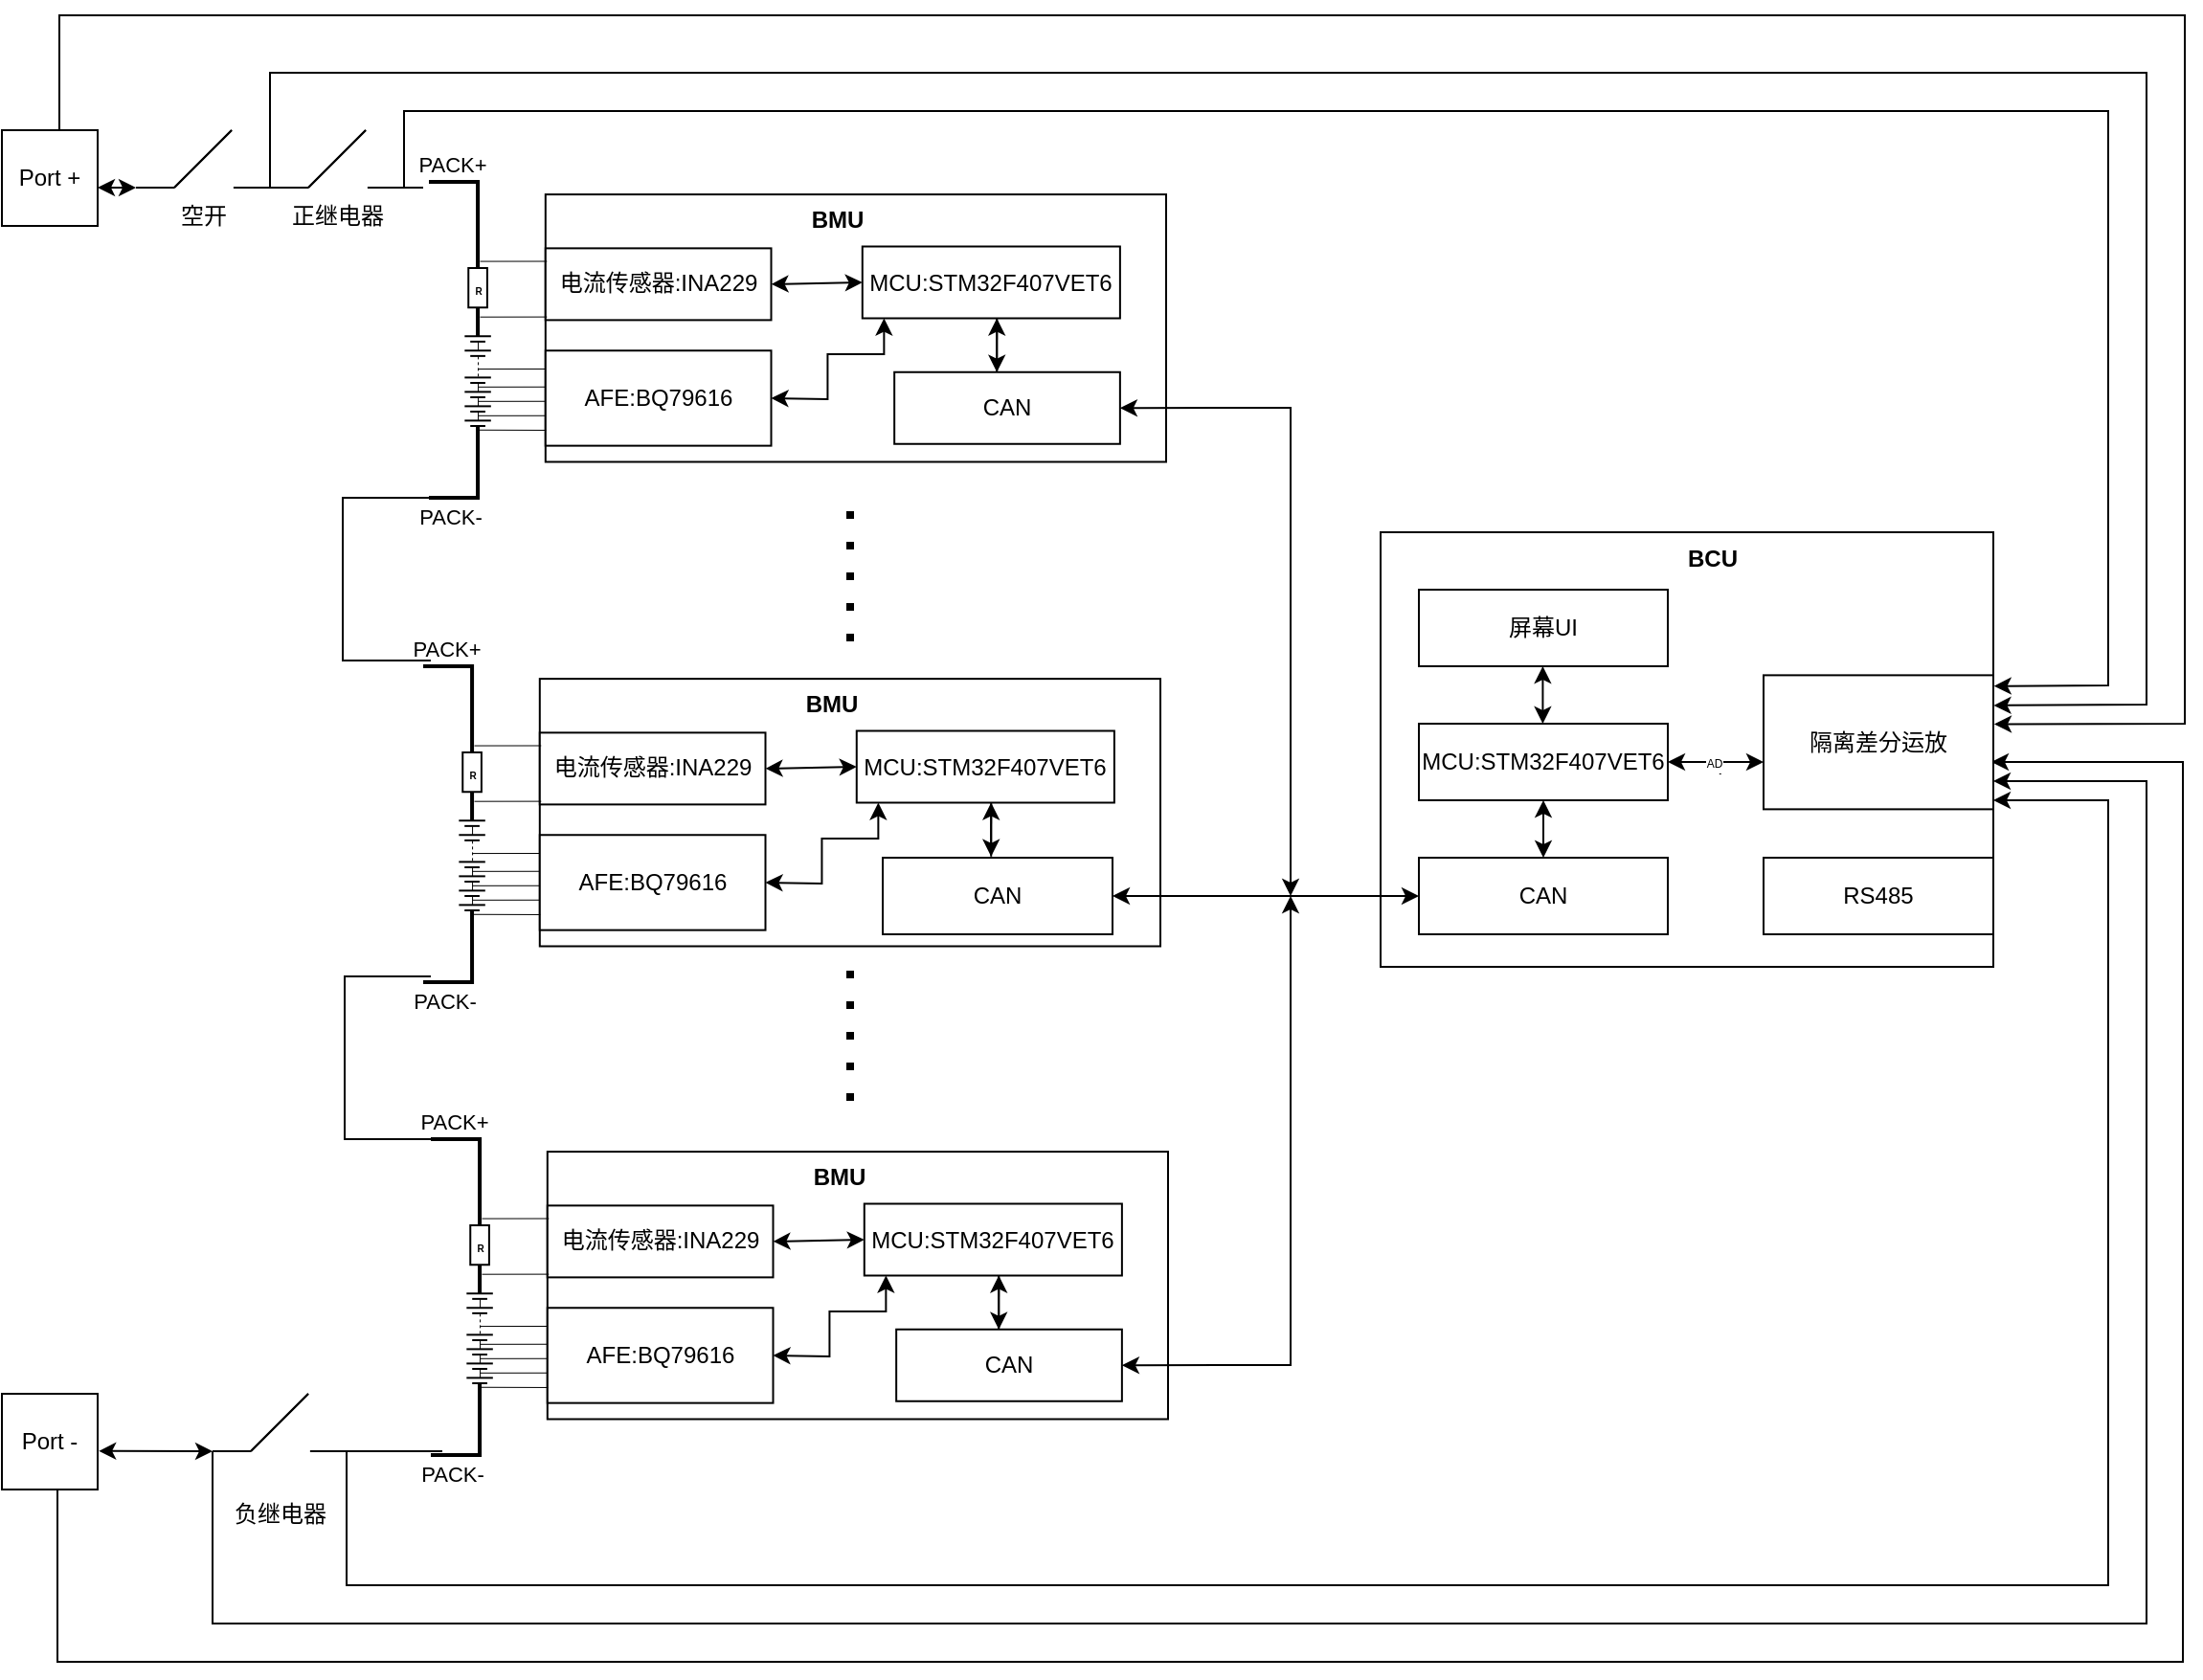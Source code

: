 <mxfile version="24.2.3" type="github">
  <diagram name="第 1 页" id="3flDMspyzysU2a9ugg71">
    <mxGraphModel dx="1622" dy="889" grid="1" gridSize="10" guides="1" tooltips="1" connect="1" arrows="1" fold="1" page="1" pageScale="1" pageWidth="1169" pageHeight="827" math="0" shadow="0">
      <root>
        <mxCell id="0" />
        <mxCell id="1" parent="0" />
        <mxCell id="YwXC6KfsLL3C1h-GfCdH-2" value="&lt;div&gt;&lt;br&gt;&lt;/div&gt;&lt;div&gt;&lt;br&gt;&lt;/div&gt;" style="rounded=0;whiteSpace=wrap;html=1;container=0;" vertex="1" parent="1">
          <mxGeometry x="720" y="440" width="320" height="227" as="geometry" />
        </mxCell>
        <mxCell id="YwXC6KfsLL3C1h-GfCdH-6" value="MCU:STM32F407VET6" style="rounded=0;whiteSpace=wrap;html=1;container=0;" vertex="1" parent="1">
          <mxGeometry x="740" y="540" width="130" height="40" as="geometry" />
        </mxCell>
        <mxCell id="YwXC6KfsLL3C1h-GfCdH-11" value="&lt;b&gt;BCU&lt;/b&gt;" style="text;html=1;align=center;verticalAlign=middle;resizable=0;points=[];autosize=1;strokeColor=none;fillColor=none;container=0;" vertex="1" parent="1">
          <mxGeometry x="870.004" y="440.002" width="45" height="27" as="geometry" />
        </mxCell>
        <mxCell id="YwXC6KfsLL3C1h-GfCdH-14" value="" style="endArrow=classic;startArrow=classic;html=1;rounded=0;entryX=0.5;entryY=1;entryDx=0;entryDy=0;exitX=0.5;exitY=0;exitDx=0;exitDy=0;" edge="1" parent="1" source="YwXC6KfsLL3C1h-GfCdH-17" target="YwXC6KfsLL3C1h-GfCdH-6">
          <mxGeometry width="50" height="50" relative="1" as="geometry">
            <mxPoint x="706.858" y="559.495" as="sourcePoint" />
            <mxPoint x="764" y="583" as="targetPoint" />
          </mxGeometry>
        </mxCell>
        <mxCell id="YwXC6KfsLL3C1h-GfCdH-17" value="CAN" style="rounded=0;whiteSpace=wrap;html=1;container=0;" vertex="1" parent="1">
          <mxGeometry x="740" y="610" width="130" height="40" as="geometry" />
        </mxCell>
        <mxCell id="YwXC6KfsLL3C1h-GfCdH-18" value="RS485" style="rounded=0;whiteSpace=wrap;html=1;container=0;" vertex="1" parent="1">
          <mxGeometry x="920" y="610" width="120" height="40" as="geometry" />
        </mxCell>
        <mxCell id="YwXC6KfsLL3C1h-GfCdH-22" value="q" style="endArrow=classic;startArrow=classic;html=1;rounded=0;entryX=1;entryY=0.5;entryDx=0;entryDy=0;exitX=0;exitY=0.5;exitDx=0;exitDy=0;" edge="1" parent="1" target="YwXC6KfsLL3C1h-GfCdH-6">
          <mxGeometry width="50" height="50" relative="1" as="geometry">
            <mxPoint x="920" y="560" as="sourcePoint" />
            <mxPoint x="583" y="553" as="targetPoint" />
          </mxGeometry>
        </mxCell>
        <mxCell id="YwXC6KfsLL3C1h-GfCdH-23" value="&lt;font style=&quot;font-size: 6px;&quot;&gt;AD&lt;/font&gt;" style="edgeLabel;html=1;align=center;verticalAlign=middle;resizable=0;points=[];" vertex="1" connectable="0" parent="YwXC6KfsLL3C1h-GfCdH-22">
          <mxGeometry x="0.049" y="-1" relative="1" as="geometry">
            <mxPoint as="offset" />
          </mxGeometry>
        </mxCell>
        <mxCell id="YwXC6KfsLL3C1h-GfCdH-84" value="" style="group" vertex="1" connectable="0" parent="1">
          <mxGeometry x="220" y="510" width="380" height="170" as="geometry" />
        </mxCell>
        <mxCell id="buOV21PmRh0r0QjAweMu-1" value="&lt;div&gt;&lt;br&gt;&lt;/div&gt;&lt;div&gt;&lt;br&gt;&lt;/div&gt;" style="rounded=0;whiteSpace=wrap;html=1;container=0;" parent="YwXC6KfsLL3C1h-GfCdH-84" vertex="1">
          <mxGeometry x="60.893" y="6.562" width="324.107" height="139.688" as="geometry" />
        </mxCell>
        <mxCell id="buOV21PmRh0r0QjAweMu-4" value="AFE:BQ79616" style="rounded=0;whiteSpace=wrap;html=1;container=0;" parent="YwXC6KfsLL3C1h-GfCdH-84" vertex="1">
          <mxGeometry x="60.893" y="88.125" width="117.857" height="49.688" as="geometry" />
        </mxCell>
        <mxCell id="buOV21PmRh0r0QjAweMu-5" value="电流传感器:INA229" style="rounded=0;whiteSpace=wrap;html=1;container=0;" parent="YwXC6KfsLL3C1h-GfCdH-84" vertex="1">
          <mxGeometry x="60.893" y="34.688" width="117.857" height="37.5" as="geometry" />
        </mxCell>
        <mxCell id="buOV21PmRh0r0QjAweMu-19" style="edgeStyle=orthogonalEdgeStyle;rounded=0;orthogonalLoop=1;jettySize=auto;html=1;entryX=0.5;entryY=0;entryDx=0;entryDy=0;" parent="YwXC6KfsLL3C1h-GfCdH-84" edge="1">
          <mxGeometry relative="1" as="geometry">
            <mxPoint x="296.613" y="71.25" as="sourcePoint" />
            <mxPoint x="296.607" y="99.375" as="targetPoint" />
          </mxGeometry>
        </mxCell>
        <mxCell id="buOV21PmRh0r0QjAweMu-7" value="MCU:STM32F407VET6" style="rounded=0;whiteSpace=wrap;html=1;container=0;" parent="YwXC6KfsLL3C1h-GfCdH-84" vertex="1">
          <mxGeometry x="226.384" y="33.75" width="134.554" height="37.5" as="geometry" />
        </mxCell>
        <mxCell id="buOV21PmRh0r0QjAweMu-18" style="edgeStyle=orthogonalEdgeStyle;rounded=0;orthogonalLoop=1;jettySize=auto;html=1;entryX=0.5;entryY=1;entryDx=0;entryDy=0;" parent="YwXC6KfsLL3C1h-GfCdH-84" edge="1">
          <mxGeometry relative="1" as="geometry">
            <mxPoint x="296.613" y="99.375" as="sourcePoint" />
            <mxPoint x="296.607" y="71.25" as="targetPoint" />
          </mxGeometry>
        </mxCell>
        <mxCell id="buOV21PmRh0r0QjAweMu-12" value="CAN" style="rounded=0;whiteSpace=wrap;html=1;container=0;" parent="YwXC6KfsLL3C1h-GfCdH-84" vertex="1">
          <mxGeometry x="240" y="100" width="120" height="40" as="geometry" />
        </mxCell>
        <mxCell id="buOV21PmRh0r0QjAweMu-26" value="" style="endArrow=classic;startArrow=classic;html=1;rounded=0;exitX=1;exitY=0.5;exitDx=0;exitDy=0;" parent="YwXC6KfsLL3C1h-GfCdH-84" source="buOV21PmRh0r0QjAweMu-4" edge="1">
          <mxGeometry width="50" height="50" relative="1" as="geometry">
            <mxPoint x="188.571" y="118.125" as="sourcePoint" />
            <mxPoint x="237.679" y="71.25" as="targetPoint" />
            <Array as="points">
              <mxPoint x="208.214" y="113.438" />
              <mxPoint x="208.214" y="90" />
              <mxPoint x="237.679" y="90" />
            </Array>
          </mxGeometry>
        </mxCell>
        <mxCell id="buOV21PmRh0r0QjAweMu-28" value="" style="endArrow=classic;startArrow=classic;html=1;rounded=0;entryX=0;entryY=0.5;entryDx=0;entryDy=0;exitX=1;exitY=0.5;exitDx=0;exitDy=0;" parent="YwXC6KfsLL3C1h-GfCdH-84" source="buOV21PmRh0r0QjAweMu-5" target="buOV21PmRh0r0QjAweMu-7" edge="1">
          <mxGeometry width="50" height="50" relative="1" as="geometry">
            <mxPoint x="208.214" y="127.5" as="sourcePoint" />
            <mxPoint x="257.321" y="80.625" as="targetPoint" />
          </mxGeometry>
        </mxCell>
        <mxCell id="buOV21PmRh0r0QjAweMu-29" value="" style="endArrow=none;html=1;rounded=0;" parent="YwXC6KfsLL3C1h-GfCdH-84" edge="1">
          <mxGeometry width="50" height="50" relative="1" as="geometry">
            <mxPoint x="18.661" y="102.188" as="sourcePoint" />
            <mxPoint x="32.411" y="102.188" as="targetPoint" />
          </mxGeometry>
        </mxCell>
        <mxCell id="buOV21PmRh0r0QjAweMu-30" value="" style="endArrow=none;html=1;rounded=0;" parent="YwXC6KfsLL3C1h-GfCdH-84" edge="1">
          <mxGeometry width="50" height="50" relative="1" as="geometry">
            <mxPoint x="21.607" y="105" as="sourcePoint" />
            <mxPoint x="29.464" y="105" as="targetPoint" />
          </mxGeometry>
        </mxCell>
        <mxCell id="buOV21PmRh0r0QjAweMu-31" value="" style="endArrow=none;html=1;rounded=0;" parent="YwXC6KfsLL3C1h-GfCdH-84" edge="1">
          <mxGeometry width="50" height="50" relative="1" as="geometry">
            <mxPoint x="18.661" y="109.688" as="sourcePoint" />
            <mxPoint x="32.411" y="109.688" as="targetPoint" />
          </mxGeometry>
        </mxCell>
        <mxCell id="buOV21PmRh0r0QjAweMu-32" value="" style="endArrow=none;html=1;rounded=0;" parent="YwXC6KfsLL3C1h-GfCdH-84" edge="1">
          <mxGeometry width="50" height="50" relative="1" as="geometry">
            <mxPoint x="21.607" y="112.5" as="sourcePoint" />
            <mxPoint x="29.464" y="112.5" as="targetPoint" />
          </mxGeometry>
        </mxCell>
        <mxCell id="buOV21PmRh0r0QjAweMu-33" value="" style="endArrow=none;html=1;rounded=0;strokeWidth=0.5;" parent="YwXC6KfsLL3C1h-GfCdH-84" edge="1">
          <mxGeometry width="50" height="50" relative="1" as="geometry">
            <mxPoint x="25.536" y="109.688" as="sourcePoint" />
            <mxPoint x="25.536" y="105" as="targetPoint" />
          </mxGeometry>
        </mxCell>
        <mxCell id="buOV21PmRh0r0QjAweMu-35" value="" style="endArrow=none;html=1;rounded=0;" parent="YwXC6KfsLL3C1h-GfCdH-84" edge="1">
          <mxGeometry width="50" height="50" relative="1" as="geometry">
            <mxPoint x="18.661" y="117.188" as="sourcePoint" />
            <mxPoint x="32.411" y="117.188" as="targetPoint" />
          </mxGeometry>
        </mxCell>
        <mxCell id="buOV21PmRh0r0QjAweMu-36" value="" style="endArrow=none;html=1;rounded=0;" parent="YwXC6KfsLL3C1h-GfCdH-84" edge="1">
          <mxGeometry width="50" height="50" relative="1" as="geometry">
            <mxPoint x="21.607" y="120" as="sourcePoint" />
            <mxPoint x="29.464" y="120" as="targetPoint" />
          </mxGeometry>
        </mxCell>
        <mxCell id="buOV21PmRh0r0QjAweMu-37" value="" style="endArrow=none;html=1;rounded=0;strokeWidth=0.5;" parent="YwXC6KfsLL3C1h-GfCdH-84" edge="1">
          <mxGeometry width="50" height="50" relative="1" as="geometry">
            <mxPoint x="25.536" y="117.188" as="sourcePoint" />
            <mxPoint x="25.536" y="112.5" as="targetPoint" />
          </mxGeometry>
        </mxCell>
        <mxCell id="buOV21PmRh0r0QjAweMu-38" value="" style="endArrow=none;html=1;rounded=0;" parent="YwXC6KfsLL3C1h-GfCdH-84" edge="1">
          <mxGeometry width="50" height="50" relative="1" as="geometry">
            <mxPoint x="18.661" y="124.688" as="sourcePoint" />
            <mxPoint x="32.411" y="124.688" as="targetPoint" />
          </mxGeometry>
        </mxCell>
        <mxCell id="buOV21PmRh0r0QjAweMu-39" value="" style="endArrow=none;html=1;rounded=0;" parent="YwXC6KfsLL3C1h-GfCdH-84" edge="1">
          <mxGeometry width="50" height="50" relative="1" as="geometry">
            <mxPoint x="21.607" y="127.5" as="sourcePoint" />
            <mxPoint x="29.464" y="127.5" as="targetPoint" />
          </mxGeometry>
        </mxCell>
        <mxCell id="buOV21PmRh0r0QjAweMu-40" value="" style="endArrow=none;html=1;rounded=0;strokeWidth=0.5;" parent="YwXC6KfsLL3C1h-GfCdH-84" edge="1">
          <mxGeometry width="50" height="50" relative="1" as="geometry">
            <mxPoint x="25.536" y="124.688" as="sourcePoint" />
            <mxPoint x="25.536" y="120" as="targetPoint" />
          </mxGeometry>
        </mxCell>
        <mxCell id="buOV21PmRh0r0QjAweMu-48" value="" style="endArrow=none;html=1;rounded=0;" parent="YwXC6KfsLL3C1h-GfCdH-84" edge="1">
          <mxGeometry width="50" height="50" relative="1" as="geometry">
            <mxPoint x="18.661" y="80.625" as="sourcePoint" />
            <mxPoint x="32.411" y="80.625" as="targetPoint" />
          </mxGeometry>
        </mxCell>
        <mxCell id="buOV21PmRh0r0QjAweMu-49" value="" style="endArrow=none;html=1;rounded=0;" parent="YwXC6KfsLL3C1h-GfCdH-84" edge="1">
          <mxGeometry width="50" height="50" relative="1" as="geometry">
            <mxPoint x="21.607" y="83.438" as="sourcePoint" />
            <mxPoint x="29.464" y="83.438" as="targetPoint" />
          </mxGeometry>
        </mxCell>
        <mxCell id="buOV21PmRh0r0QjAweMu-50" value="" style="endArrow=none;html=1;rounded=0;" parent="YwXC6KfsLL3C1h-GfCdH-84" edge="1">
          <mxGeometry width="50" height="50" relative="1" as="geometry">
            <mxPoint x="18.661" y="88.125" as="sourcePoint" />
            <mxPoint x="32.411" y="88.125" as="targetPoint" />
          </mxGeometry>
        </mxCell>
        <mxCell id="buOV21PmRh0r0QjAweMu-51" value="" style="endArrow=none;html=1;rounded=0;" parent="YwXC6KfsLL3C1h-GfCdH-84" edge="1">
          <mxGeometry width="50" height="50" relative="1" as="geometry">
            <mxPoint x="21.607" y="90.938" as="sourcePoint" />
            <mxPoint x="29.464" y="90.938" as="targetPoint" />
          </mxGeometry>
        </mxCell>
        <mxCell id="buOV21PmRh0r0QjAweMu-52" value="" style="endArrow=none;html=1;rounded=0;strokeWidth=0.5;" parent="YwXC6KfsLL3C1h-GfCdH-84" edge="1">
          <mxGeometry width="50" height="50" relative="1" as="geometry">
            <mxPoint x="25.536" y="88.125" as="sourcePoint" />
            <mxPoint x="25.536" y="83.438" as="targetPoint" />
          </mxGeometry>
        </mxCell>
        <mxCell id="buOV21PmRh0r0QjAweMu-53" value="" style="endArrow=none;dashed=1;html=1;strokeWidth=0.5;rounded=0;" parent="YwXC6KfsLL3C1h-GfCdH-84" edge="1">
          <mxGeometry width="50" height="50" relative="1" as="geometry">
            <mxPoint x="25.536" y="90.938" as="sourcePoint" />
            <mxPoint x="25.536" y="102.188" as="targetPoint" />
          </mxGeometry>
        </mxCell>
        <mxCell id="buOV21PmRh0r0QjAweMu-59" value="&lt;font style=&quot;font-size: 5px;&quot;&gt;&lt;b&gt;R&lt;/b&gt;&lt;/font&gt;" style="rounded=0;whiteSpace=wrap;html=1;container=0;" parent="YwXC6KfsLL3C1h-GfCdH-84" vertex="1">
          <mxGeometry x="20.625" y="45" width="9.821" height="20.625" as="geometry" />
        </mxCell>
        <mxCell id="buOV21PmRh0r0QjAweMu-60" value="" style="endArrow=none;html=1;rounded=0;strokeWidth=0.5;entryX=-0.002;entryY=0.928;entryDx=0;entryDy=0;entryPerimeter=0;" parent="YwXC6KfsLL3C1h-GfCdH-84" edge="1">
          <mxGeometry width="50" height="50" relative="1" as="geometry">
            <mxPoint x="25.732" y="127.5" as="sourcePoint" />
            <mxPoint x="60.893" y="129.487" as="targetPoint" />
            <Array as="points">
              <mxPoint x="25.771" y="129.375" />
            </Array>
          </mxGeometry>
        </mxCell>
        <mxCell id="buOV21PmRh0r0QjAweMu-64" value="" style="endArrow=none;html=1;rounded=0;strokeWidth=0.5;entryX=-0.004;entryY=0.574;entryDx=0;entryDy=0;entryPerimeter=0;" parent="YwXC6KfsLL3C1h-GfCdH-84" edge="1">
          <mxGeometry width="50" height="50" relative="1" as="geometry">
            <mxPoint x="25.536" y="121.912" as="sourcePoint" />
            <mxPoint x="60.421" y="121.875" as="targetPoint" />
          </mxGeometry>
        </mxCell>
        <mxCell id="buOV21PmRh0r0QjAweMu-65" value="" style="endArrow=none;html=1;rounded=0;strokeWidth=0.5;entryX=-0.004;entryY=0.574;entryDx=0;entryDy=0;entryPerimeter=0;" parent="YwXC6KfsLL3C1h-GfCdH-84" edge="1">
          <mxGeometry width="50" height="50" relative="1" as="geometry">
            <mxPoint x="25.536" y="114.412" as="sourcePoint" />
            <mxPoint x="60.421" y="114.375" as="targetPoint" />
          </mxGeometry>
        </mxCell>
        <mxCell id="buOV21PmRh0r0QjAweMu-66" value="" style="endArrow=none;html=1;rounded=0;strokeWidth=0.5;entryX=-0.004;entryY=0.574;entryDx=0;entryDy=0;entryPerimeter=0;" parent="YwXC6KfsLL3C1h-GfCdH-84" edge="1">
          <mxGeometry width="50" height="50" relative="1" as="geometry">
            <mxPoint x="25.536" y="106.913" as="sourcePoint" />
            <mxPoint x="60.421" y="106.875" as="targetPoint" />
          </mxGeometry>
        </mxCell>
        <mxCell id="buOV21PmRh0r0QjAweMu-67" value="" style="endArrow=none;html=1;rounded=0;strokeWidth=0.5;entryX=-0.004;entryY=0.574;entryDx=0;entryDy=0;entryPerimeter=0;" parent="YwXC6KfsLL3C1h-GfCdH-84" edge="1">
          <mxGeometry width="50" height="50" relative="1" as="geometry">
            <mxPoint x="25.536" y="97.538" as="sourcePoint" />
            <mxPoint x="60.421" y="97.5" as="targetPoint" />
          </mxGeometry>
        </mxCell>
        <mxCell id="buOV21PmRh0r0QjAweMu-69" value="" style="endArrow=none;html=1;rounded=0;entryX=0.5;entryY=1;entryDx=0;entryDy=0;strokeWidth=2;" parent="YwXC6KfsLL3C1h-GfCdH-84" target="buOV21PmRh0r0QjAweMu-59" edge="1">
          <mxGeometry width="50" height="50" relative="1" as="geometry">
            <mxPoint x="25.536" y="80.625" as="sourcePoint" />
            <mxPoint x="96.25" y="49.688" as="targetPoint" />
          </mxGeometry>
        </mxCell>
        <mxCell id="buOV21PmRh0r0QjAweMu-70" value="" style="endArrow=none;html=1;rounded=0;entryX=0.5;entryY=1;entryDx=0;entryDy=0;strokeWidth=2;" parent="YwXC6KfsLL3C1h-GfCdH-84" edge="1">
          <mxGeometry width="50" height="50" relative="1" as="geometry">
            <mxPoint y="165" as="sourcePoint" />
            <mxPoint x="25.516" y="127.5" as="targetPoint" />
            <Array as="points">
              <mxPoint x="25.536" y="165" />
            </Array>
          </mxGeometry>
        </mxCell>
        <mxCell id="buOV21PmRh0r0QjAweMu-78" value="PACK-" style="edgeLabel;html=1;align=center;verticalAlign=middle;resizable=0;points=[];container=0;" parent="buOV21PmRh0r0QjAweMu-70" vertex="1" connectable="0">
          <mxGeometry x="-0.727" relative="1" as="geometry">
            <mxPoint x="2" y="10" as="offset" />
          </mxGeometry>
        </mxCell>
        <mxCell id="buOV21PmRh0r0QjAweMu-72" value="" style="endArrow=none;html=1;rounded=0;strokeWidth=2;exitX=0.5;exitY=0;exitDx=0;exitDy=0;" parent="YwXC6KfsLL3C1h-GfCdH-84" source="buOV21PmRh0r0QjAweMu-59" edge="1">
          <mxGeometry width="50" height="50" relative="1" as="geometry">
            <mxPoint x="25.536" y="23.438" as="sourcePoint" />
            <mxPoint as="targetPoint" />
            <Array as="points">
              <mxPoint x="25.536" />
            </Array>
          </mxGeometry>
        </mxCell>
        <mxCell id="buOV21PmRh0r0QjAweMu-77" value="PACK+" style="edgeLabel;html=1;align=center;verticalAlign=middle;resizable=0;points=[];container=0;" parent="buOV21PmRh0r0QjAweMu-72" vertex="1" connectable="0">
          <mxGeometry x="0.739" relative="1" as="geometry">
            <mxPoint x="3" y="-9" as="offset" />
          </mxGeometry>
        </mxCell>
        <mxCell id="buOV21PmRh0r0QjAweMu-74" value="" style="endArrow=none;html=1;rounded=0;strokeWidth=0.5;entryX=-0.004;entryY=0.574;entryDx=0;entryDy=0;entryPerimeter=0;" parent="YwXC6KfsLL3C1h-GfCdH-84" edge="1">
          <mxGeometry width="50" height="50" relative="1" as="geometry">
            <mxPoint x="26.518" y="41.287" as="sourcePoint" />
            <mxPoint x="61.404" y="41.25" as="targetPoint" />
          </mxGeometry>
        </mxCell>
        <mxCell id="buOV21PmRh0r0QjAweMu-75" value="" style="endArrow=none;html=1;rounded=0;strokeWidth=0.5;entryX=-0.004;entryY=0.574;entryDx=0;entryDy=0;entryPerimeter=0;" parent="YwXC6KfsLL3C1h-GfCdH-84" edge="1">
          <mxGeometry width="50" height="50" relative="1" as="geometry">
            <mxPoint x="26.518" y="70.35" as="sourcePoint" />
            <mxPoint x="61.404" y="70.312" as="targetPoint" />
          </mxGeometry>
        </mxCell>
        <mxCell id="buOV21PmRh0r0QjAweMu-76" value="&lt;b&gt;BMU&lt;/b&gt;" style="text;html=1;align=center;verticalAlign=middle;resizable=0;points=[];autosize=1;strokeColor=none;fillColor=none;container=0;" parent="YwXC6KfsLL3C1h-GfCdH-84" vertex="1">
          <mxGeometry x="189.554" y="6.562" width="46" height="27" as="geometry" />
        </mxCell>
        <mxCell id="YwXC6KfsLL3C1h-GfCdH-85" value="" style="endArrow=classic;startArrow=classic;html=1;rounded=0;exitX=1;exitY=0.5;exitDx=0;exitDy=0;entryX=0;entryY=0.5;entryDx=0;entryDy=0;" edge="1" parent="1" source="buOV21PmRh0r0QjAweMu-12" target="YwXC6KfsLL3C1h-GfCdH-17">
          <mxGeometry width="50" height="50" relative="1" as="geometry">
            <mxPoint x="403" y="647" as="sourcePoint" />
            <mxPoint x="453" y="597" as="targetPoint" />
          </mxGeometry>
        </mxCell>
        <mxCell id="YwXC6KfsLL3C1h-GfCdH-87" value="" style="group" vertex="1" connectable="0" parent="1">
          <mxGeometry x="224" y="757" width="385.0" height="165" as="geometry" />
        </mxCell>
        <mxCell id="YwXC6KfsLL3C1h-GfCdH-88" value="&lt;div&gt;&lt;br&gt;&lt;/div&gt;&lt;div&gt;&lt;br&gt;&lt;/div&gt;" style="rounded=0;whiteSpace=wrap;html=1;container=0;" vertex="1" parent="YwXC6KfsLL3C1h-GfCdH-87">
          <mxGeometry x="60.893" y="6.562" width="324.107" height="139.688" as="geometry" />
        </mxCell>
        <mxCell id="YwXC6KfsLL3C1h-GfCdH-89" value="AFE:BQ79616" style="rounded=0;whiteSpace=wrap;html=1;container=0;" vertex="1" parent="YwXC6KfsLL3C1h-GfCdH-87">
          <mxGeometry x="60.893" y="88.125" width="117.857" height="49.688" as="geometry" />
        </mxCell>
        <mxCell id="YwXC6KfsLL3C1h-GfCdH-90" value="电流传感器:INA229" style="rounded=0;whiteSpace=wrap;html=1;container=0;" vertex="1" parent="YwXC6KfsLL3C1h-GfCdH-87">
          <mxGeometry x="60.893" y="34.688" width="117.857" height="37.5" as="geometry" />
        </mxCell>
        <mxCell id="YwXC6KfsLL3C1h-GfCdH-91" style="edgeStyle=orthogonalEdgeStyle;rounded=0;orthogonalLoop=1;jettySize=auto;html=1;entryX=0.5;entryY=0;entryDx=0;entryDy=0;" edge="1" parent="YwXC6KfsLL3C1h-GfCdH-87">
          <mxGeometry relative="1" as="geometry">
            <mxPoint x="296.613" y="71.25" as="sourcePoint" />
            <mxPoint x="296.607" y="99.375" as="targetPoint" />
          </mxGeometry>
        </mxCell>
        <mxCell id="YwXC6KfsLL3C1h-GfCdH-92" value="MCU:STM32F407VET6" style="rounded=0;whiteSpace=wrap;html=1;container=0;" vertex="1" parent="YwXC6KfsLL3C1h-GfCdH-87">
          <mxGeometry x="226.384" y="33.75" width="134.554" height="37.5" as="geometry" />
        </mxCell>
        <mxCell id="YwXC6KfsLL3C1h-GfCdH-93" style="edgeStyle=orthogonalEdgeStyle;rounded=0;orthogonalLoop=1;jettySize=auto;html=1;entryX=0.5;entryY=1;entryDx=0;entryDy=0;" edge="1" parent="YwXC6KfsLL3C1h-GfCdH-87">
          <mxGeometry relative="1" as="geometry">
            <mxPoint x="296.613" y="99.375" as="sourcePoint" />
            <mxPoint x="296.607" y="71.25" as="targetPoint" />
          </mxGeometry>
        </mxCell>
        <mxCell id="YwXC6KfsLL3C1h-GfCdH-94" value="CAN" style="rounded=0;whiteSpace=wrap;html=1;container=0;" vertex="1" parent="YwXC6KfsLL3C1h-GfCdH-87">
          <mxGeometry x="243.08" y="99.375" width="117.857" height="37.5" as="geometry" />
        </mxCell>
        <mxCell id="YwXC6KfsLL3C1h-GfCdH-95" value="" style="endArrow=classic;startArrow=classic;html=1;rounded=0;exitX=1;exitY=0.5;exitDx=0;exitDy=0;" edge="1" parent="YwXC6KfsLL3C1h-GfCdH-87" source="YwXC6KfsLL3C1h-GfCdH-89">
          <mxGeometry width="50" height="50" relative="1" as="geometry">
            <mxPoint x="188.571" y="118.125" as="sourcePoint" />
            <mxPoint x="237.679" y="71.25" as="targetPoint" />
            <Array as="points">
              <mxPoint x="208.214" y="113.438" />
              <mxPoint x="208.214" y="90" />
              <mxPoint x="237.679" y="90" />
            </Array>
          </mxGeometry>
        </mxCell>
        <mxCell id="YwXC6KfsLL3C1h-GfCdH-96" value="" style="endArrow=classic;startArrow=classic;html=1;rounded=0;entryX=0;entryY=0.5;entryDx=0;entryDy=0;exitX=1;exitY=0.5;exitDx=0;exitDy=0;" edge="1" parent="YwXC6KfsLL3C1h-GfCdH-87" source="YwXC6KfsLL3C1h-GfCdH-90" target="YwXC6KfsLL3C1h-GfCdH-92">
          <mxGeometry width="50" height="50" relative="1" as="geometry">
            <mxPoint x="208.214" y="127.5" as="sourcePoint" />
            <mxPoint x="257.321" y="80.625" as="targetPoint" />
          </mxGeometry>
        </mxCell>
        <mxCell id="YwXC6KfsLL3C1h-GfCdH-97" value="" style="endArrow=none;html=1;rounded=0;" edge="1" parent="YwXC6KfsLL3C1h-GfCdH-87">
          <mxGeometry width="50" height="50" relative="1" as="geometry">
            <mxPoint x="18.661" y="102.188" as="sourcePoint" />
            <mxPoint x="32.411" y="102.188" as="targetPoint" />
          </mxGeometry>
        </mxCell>
        <mxCell id="YwXC6KfsLL3C1h-GfCdH-98" value="" style="endArrow=none;html=1;rounded=0;" edge="1" parent="YwXC6KfsLL3C1h-GfCdH-87">
          <mxGeometry width="50" height="50" relative="1" as="geometry">
            <mxPoint x="21.607" y="105" as="sourcePoint" />
            <mxPoint x="29.464" y="105" as="targetPoint" />
          </mxGeometry>
        </mxCell>
        <mxCell id="YwXC6KfsLL3C1h-GfCdH-99" value="" style="endArrow=none;html=1;rounded=0;" edge="1" parent="YwXC6KfsLL3C1h-GfCdH-87">
          <mxGeometry width="50" height="50" relative="1" as="geometry">
            <mxPoint x="18.661" y="109.688" as="sourcePoint" />
            <mxPoint x="32.411" y="109.688" as="targetPoint" />
          </mxGeometry>
        </mxCell>
        <mxCell id="YwXC6KfsLL3C1h-GfCdH-100" value="" style="endArrow=none;html=1;rounded=0;" edge="1" parent="YwXC6KfsLL3C1h-GfCdH-87">
          <mxGeometry width="50" height="50" relative="1" as="geometry">
            <mxPoint x="21.607" y="112.5" as="sourcePoint" />
            <mxPoint x="29.464" y="112.5" as="targetPoint" />
          </mxGeometry>
        </mxCell>
        <mxCell id="YwXC6KfsLL3C1h-GfCdH-101" value="" style="endArrow=none;html=1;rounded=0;strokeWidth=0.5;" edge="1" parent="YwXC6KfsLL3C1h-GfCdH-87">
          <mxGeometry width="50" height="50" relative="1" as="geometry">
            <mxPoint x="25.536" y="109.688" as="sourcePoint" />
            <mxPoint x="25.536" y="105" as="targetPoint" />
          </mxGeometry>
        </mxCell>
        <mxCell id="YwXC6KfsLL3C1h-GfCdH-102" value="" style="endArrow=none;html=1;rounded=0;" edge="1" parent="YwXC6KfsLL3C1h-GfCdH-87">
          <mxGeometry width="50" height="50" relative="1" as="geometry">
            <mxPoint x="18.661" y="117.188" as="sourcePoint" />
            <mxPoint x="32.411" y="117.188" as="targetPoint" />
          </mxGeometry>
        </mxCell>
        <mxCell id="YwXC6KfsLL3C1h-GfCdH-103" value="" style="endArrow=none;html=1;rounded=0;" edge="1" parent="YwXC6KfsLL3C1h-GfCdH-87">
          <mxGeometry width="50" height="50" relative="1" as="geometry">
            <mxPoint x="21.607" y="120" as="sourcePoint" />
            <mxPoint x="29.464" y="120" as="targetPoint" />
          </mxGeometry>
        </mxCell>
        <mxCell id="YwXC6KfsLL3C1h-GfCdH-104" value="" style="endArrow=none;html=1;rounded=0;strokeWidth=0.5;" edge="1" parent="YwXC6KfsLL3C1h-GfCdH-87">
          <mxGeometry width="50" height="50" relative="1" as="geometry">
            <mxPoint x="25.536" y="117.188" as="sourcePoint" />
            <mxPoint x="25.536" y="112.5" as="targetPoint" />
          </mxGeometry>
        </mxCell>
        <mxCell id="YwXC6KfsLL3C1h-GfCdH-105" value="" style="endArrow=none;html=1;rounded=0;" edge="1" parent="YwXC6KfsLL3C1h-GfCdH-87">
          <mxGeometry width="50" height="50" relative="1" as="geometry">
            <mxPoint x="18.661" y="124.688" as="sourcePoint" />
            <mxPoint x="32.411" y="124.688" as="targetPoint" />
          </mxGeometry>
        </mxCell>
        <mxCell id="YwXC6KfsLL3C1h-GfCdH-106" value="" style="endArrow=none;html=1;rounded=0;" edge="1" parent="YwXC6KfsLL3C1h-GfCdH-87">
          <mxGeometry width="50" height="50" relative="1" as="geometry">
            <mxPoint x="21.607" y="127.5" as="sourcePoint" />
            <mxPoint x="29.464" y="127.5" as="targetPoint" />
          </mxGeometry>
        </mxCell>
        <mxCell id="YwXC6KfsLL3C1h-GfCdH-107" value="" style="endArrow=none;html=1;rounded=0;strokeWidth=0.5;" edge="1" parent="YwXC6KfsLL3C1h-GfCdH-87">
          <mxGeometry width="50" height="50" relative="1" as="geometry">
            <mxPoint x="25.536" y="124.688" as="sourcePoint" />
            <mxPoint x="25.536" y="120" as="targetPoint" />
          </mxGeometry>
        </mxCell>
        <mxCell id="YwXC6KfsLL3C1h-GfCdH-108" value="" style="endArrow=none;html=1;rounded=0;" edge="1" parent="YwXC6KfsLL3C1h-GfCdH-87">
          <mxGeometry width="50" height="50" relative="1" as="geometry">
            <mxPoint x="18.661" y="80.625" as="sourcePoint" />
            <mxPoint x="32.411" y="80.625" as="targetPoint" />
          </mxGeometry>
        </mxCell>
        <mxCell id="YwXC6KfsLL3C1h-GfCdH-109" value="" style="endArrow=none;html=1;rounded=0;" edge="1" parent="YwXC6KfsLL3C1h-GfCdH-87">
          <mxGeometry width="50" height="50" relative="1" as="geometry">
            <mxPoint x="21.607" y="83.438" as="sourcePoint" />
            <mxPoint x="29.464" y="83.438" as="targetPoint" />
          </mxGeometry>
        </mxCell>
        <mxCell id="YwXC6KfsLL3C1h-GfCdH-110" value="" style="endArrow=none;html=1;rounded=0;" edge="1" parent="YwXC6KfsLL3C1h-GfCdH-87">
          <mxGeometry width="50" height="50" relative="1" as="geometry">
            <mxPoint x="18.661" y="88.125" as="sourcePoint" />
            <mxPoint x="32.411" y="88.125" as="targetPoint" />
          </mxGeometry>
        </mxCell>
        <mxCell id="YwXC6KfsLL3C1h-GfCdH-111" value="" style="endArrow=none;html=1;rounded=0;" edge="1" parent="YwXC6KfsLL3C1h-GfCdH-87">
          <mxGeometry width="50" height="50" relative="1" as="geometry">
            <mxPoint x="21.607" y="90.938" as="sourcePoint" />
            <mxPoint x="29.464" y="90.938" as="targetPoint" />
          </mxGeometry>
        </mxCell>
        <mxCell id="YwXC6KfsLL3C1h-GfCdH-112" value="" style="endArrow=none;html=1;rounded=0;strokeWidth=0.5;" edge="1" parent="YwXC6KfsLL3C1h-GfCdH-87">
          <mxGeometry width="50" height="50" relative="1" as="geometry">
            <mxPoint x="25.536" y="88.125" as="sourcePoint" />
            <mxPoint x="25.536" y="83.438" as="targetPoint" />
          </mxGeometry>
        </mxCell>
        <mxCell id="YwXC6KfsLL3C1h-GfCdH-113" value="" style="endArrow=none;dashed=1;html=1;strokeWidth=0.5;rounded=0;" edge="1" parent="YwXC6KfsLL3C1h-GfCdH-87">
          <mxGeometry width="50" height="50" relative="1" as="geometry">
            <mxPoint x="25.536" y="90.938" as="sourcePoint" />
            <mxPoint x="25.536" y="102.188" as="targetPoint" />
          </mxGeometry>
        </mxCell>
        <mxCell id="YwXC6KfsLL3C1h-GfCdH-114" value="&lt;font style=&quot;font-size: 5px;&quot;&gt;&lt;b&gt;R&lt;/b&gt;&lt;/font&gt;" style="rounded=0;whiteSpace=wrap;html=1;container=0;" vertex="1" parent="YwXC6KfsLL3C1h-GfCdH-87">
          <mxGeometry x="20.625" y="45" width="9.821" height="20.625" as="geometry" />
        </mxCell>
        <mxCell id="YwXC6KfsLL3C1h-GfCdH-115" value="" style="endArrow=none;html=1;rounded=0;strokeWidth=0.5;entryX=-0.002;entryY=0.928;entryDx=0;entryDy=0;entryPerimeter=0;" edge="1" parent="YwXC6KfsLL3C1h-GfCdH-87">
          <mxGeometry width="50" height="50" relative="1" as="geometry">
            <mxPoint x="25.732" y="127.5" as="sourcePoint" />
            <mxPoint x="60.893" y="129.487" as="targetPoint" />
            <Array as="points">
              <mxPoint x="25.771" y="129.375" />
            </Array>
          </mxGeometry>
        </mxCell>
        <mxCell id="YwXC6KfsLL3C1h-GfCdH-116" value="" style="endArrow=none;html=1;rounded=0;strokeWidth=0.5;entryX=-0.004;entryY=0.574;entryDx=0;entryDy=0;entryPerimeter=0;" edge="1" parent="YwXC6KfsLL3C1h-GfCdH-87">
          <mxGeometry width="50" height="50" relative="1" as="geometry">
            <mxPoint x="25.536" y="121.912" as="sourcePoint" />
            <mxPoint x="60.421" y="121.875" as="targetPoint" />
          </mxGeometry>
        </mxCell>
        <mxCell id="YwXC6KfsLL3C1h-GfCdH-117" value="" style="endArrow=none;html=1;rounded=0;strokeWidth=0.5;entryX=-0.004;entryY=0.574;entryDx=0;entryDy=0;entryPerimeter=0;" edge="1" parent="YwXC6KfsLL3C1h-GfCdH-87">
          <mxGeometry width="50" height="50" relative="1" as="geometry">
            <mxPoint x="25.536" y="114.412" as="sourcePoint" />
            <mxPoint x="60.421" y="114.375" as="targetPoint" />
          </mxGeometry>
        </mxCell>
        <mxCell id="YwXC6KfsLL3C1h-GfCdH-118" value="" style="endArrow=none;html=1;rounded=0;strokeWidth=0.5;entryX=-0.004;entryY=0.574;entryDx=0;entryDy=0;entryPerimeter=0;" edge="1" parent="YwXC6KfsLL3C1h-GfCdH-87">
          <mxGeometry width="50" height="50" relative="1" as="geometry">
            <mxPoint x="25.536" y="106.913" as="sourcePoint" />
            <mxPoint x="60.421" y="106.875" as="targetPoint" />
          </mxGeometry>
        </mxCell>
        <mxCell id="YwXC6KfsLL3C1h-GfCdH-119" value="" style="endArrow=none;html=1;rounded=0;strokeWidth=0.5;entryX=-0.004;entryY=0.574;entryDx=0;entryDy=0;entryPerimeter=0;" edge="1" parent="YwXC6KfsLL3C1h-GfCdH-87">
          <mxGeometry width="50" height="50" relative="1" as="geometry">
            <mxPoint x="25.536" y="97.538" as="sourcePoint" />
            <mxPoint x="60.421" y="97.5" as="targetPoint" />
          </mxGeometry>
        </mxCell>
        <mxCell id="YwXC6KfsLL3C1h-GfCdH-120" value="" style="endArrow=none;html=1;rounded=0;entryX=0.5;entryY=1;entryDx=0;entryDy=0;strokeWidth=2;" edge="1" parent="YwXC6KfsLL3C1h-GfCdH-87" target="YwXC6KfsLL3C1h-GfCdH-114">
          <mxGeometry width="50" height="50" relative="1" as="geometry">
            <mxPoint x="25.536" y="80.625" as="sourcePoint" />
            <mxPoint x="96.25" y="49.688" as="targetPoint" />
          </mxGeometry>
        </mxCell>
        <mxCell id="YwXC6KfsLL3C1h-GfCdH-121" value="" style="endArrow=none;html=1;rounded=0;entryX=0.5;entryY=1;entryDx=0;entryDy=0;strokeWidth=2;" edge="1" parent="YwXC6KfsLL3C1h-GfCdH-87">
          <mxGeometry width="50" height="50" relative="1" as="geometry">
            <mxPoint y="165" as="sourcePoint" />
            <mxPoint x="25.516" y="127.5" as="targetPoint" />
            <Array as="points">
              <mxPoint x="25.536" y="165" />
            </Array>
          </mxGeometry>
        </mxCell>
        <mxCell id="YwXC6KfsLL3C1h-GfCdH-122" value="PACK-" style="edgeLabel;html=1;align=center;verticalAlign=middle;resizable=0;points=[];container=0;" vertex="1" connectable="0" parent="YwXC6KfsLL3C1h-GfCdH-121">
          <mxGeometry x="-0.727" relative="1" as="geometry">
            <mxPoint x="2" y="10" as="offset" />
          </mxGeometry>
        </mxCell>
        <mxCell id="YwXC6KfsLL3C1h-GfCdH-123" value="" style="endArrow=none;html=1;rounded=0;strokeWidth=2;exitX=0.5;exitY=0;exitDx=0;exitDy=0;" edge="1" parent="YwXC6KfsLL3C1h-GfCdH-87" source="YwXC6KfsLL3C1h-GfCdH-114">
          <mxGeometry width="50" height="50" relative="1" as="geometry">
            <mxPoint x="25.536" y="23.438" as="sourcePoint" />
            <mxPoint as="targetPoint" />
            <Array as="points">
              <mxPoint x="25.536" />
            </Array>
          </mxGeometry>
        </mxCell>
        <mxCell id="YwXC6KfsLL3C1h-GfCdH-124" value="PACK+" style="edgeLabel;html=1;align=center;verticalAlign=middle;resizable=0;points=[];container=0;" vertex="1" connectable="0" parent="YwXC6KfsLL3C1h-GfCdH-123">
          <mxGeometry x="0.739" relative="1" as="geometry">
            <mxPoint x="3" y="-9" as="offset" />
          </mxGeometry>
        </mxCell>
        <mxCell id="YwXC6KfsLL3C1h-GfCdH-125" value="" style="endArrow=none;html=1;rounded=0;strokeWidth=0.5;entryX=-0.004;entryY=0.574;entryDx=0;entryDy=0;entryPerimeter=0;" edge="1" parent="YwXC6KfsLL3C1h-GfCdH-87">
          <mxGeometry width="50" height="50" relative="1" as="geometry">
            <mxPoint x="26.518" y="41.287" as="sourcePoint" />
            <mxPoint x="61.404" y="41.25" as="targetPoint" />
          </mxGeometry>
        </mxCell>
        <mxCell id="YwXC6KfsLL3C1h-GfCdH-126" value="" style="endArrow=none;html=1;rounded=0;strokeWidth=0.5;entryX=-0.004;entryY=0.574;entryDx=0;entryDy=0;entryPerimeter=0;" edge="1" parent="YwXC6KfsLL3C1h-GfCdH-87">
          <mxGeometry width="50" height="50" relative="1" as="geometry">
            <mxPoint x="26.518" y="70.35" as="sourcePoint" />
            <mxPoint x="61.404" y="70.312" as="targetPoint" />
          </mxGeometry>
        </mxCell>
        <mxCell id="YwXC6KfsLL3C1h-GfCdH-127" value="&lt;b&gt;BMU&lt;/b&gt;" style="text;html=1;align=center;verticalAlign=middle;resizable=0;points=[];autosize=1;strokeColor=none;fillColor=none;container=0;" vertex="1" parent="YwXC6KfsLL3C1h-GfCdH-87">
          <mxGeometry x="189.554" y="6.562" width="46" height="27" as="geometry" />
        </mxCell>
        <mxCell id="YwXC6KfsLL3C1h-GfCdH-128" value="" style="endArrow=none;dashed=1;html=1;dashPattern=1 3;strokeWidth=4;rounded=0;" edge="1" parent="1">
          <mxGeometry width="50" height="50" relative="1" as="geometry">
            <mxPoint x="443" y="737" as="sourcePoint" />
            <mxPoint x="443" y="667" as="targetPoint" />
          </mxGeometry>
        </mxCell>
        <mxCell id="YwXC6KfsLL3C1h-GfCdH-129" value="" style="endArrow=none;dashed=1;html=1;dashPattern=1 3;strokeWidth=4;rounded=0;" edge="1" parent="1">
          <mxGeometry width="50" height="50" relative="1" as="geometry">
            <mxPoint x="443" y="497" as="sourcePoint" />
            <mxPoint x="443" y="427" as="targetPoint" />
            <Array as="points">
              <mxPoint x="443" y="427" />
            </Array>
          </mxGeometry>
        </mxCell>
        <mxCell id="YwXC6KfsLL3C1h-GfCdH-130" value="" style="group" vertex="1" connectable="0" parent="1">
          <mxGeometry x="223" y="257" width="385.0" height="165" as="geometry" />
        </mxCell>
        <mxCell id="YwXC6KfsLL3C1h-GfCdH-131" value="&lt;div&gt;&lt;br&gt;&lt;/div&gt;&lt;div&gt;&lt;br&gt;&lt;/div&gt;" style="rounded=0;whiteSpace=wrap;html=1;container=0;" vertex="1" parent="YwXC6KfsLL3C1h-GfCdH-130">
          <mxGeometry x="60.893" y="6.562" width="324.107" height="139.688" as="geometry" />
        </mxCell>
        <mxCell id="YwXC6KfsLL3C1h-GfCdH-132" value="AFE:BQ79616" style="rounded=0;whiteSpace=wrap;html=1;container=0;" vertex="1" parent="YwXC6KfsLL3C1h-GfCdH-130">
          <mxGeometry x="60.893" y="88.125" width="117.857" height="49.688" as="geometry" />
        </mxCell>
        <mxCell id="YwXC6KfsLL3C1h-GfCdH-133" value="电流传感器:INA229" style="rounded=0;whiteSpace=wrap;html=1;container=0;" vertex="1" parent="YwXC6KfsLL3C1h-GfCdH-130">
          <mxGeometry x="60.893" y="34.688" width="117.857" height="37.5" as="geometry" />
        </mxCell>
        <mxCell id="YwXC6KfsLL3C1h-GfCdH-134" style="edgeStyle=orthogonalEdgeStyle;rounded=0;orthogonalLoop=1;jettySize=auto;html=1;entryX=0.5;entryY=0;entryDx=0;entryDy=0;" edge="1" parent="YwXC6KfsLL3C1h-GfCdH-130">
          <mxGeometry relative="1" as="geometry">
            <mxPoint x="296.613" y="71.25" as="sourcePoint" />
            <mxPoint x="296.607" y="99.375" as="targetPoint" />
          </mxGeometry>
        </mxCell>
        <mxCell id="YwXC6KfsLL3C1h-GfCdH-135" value="MCU:STM32F407VET6" style="rounded=0;whiteSpace=wrap;html=1;container=0;" vertex="1" parent="YwXC6KfsLL3C1h-GfCdH-130">
          <mxGeometry x="226.384" y="33.75" width="134.554" height="37.5" as="geometry" />
        </mxCell>
        <mxCell id="YwXC6KfsLL3C1h-GfCdH-136" style="edgeStyle=orthogonalEdgeStyle;rounded=0;orthogonalLoop=1;jettySize=auto;html=1;entryX=0.5;entryY=1;entryDx=0;entryDy=0;" edge="1" parent="YwXC6KfsLL3C1h-GfCdH-130">
          <mxGeometry relative="1" as="geometry">
            <mxPoint x="296.613" y="99.375" as="sourcePoint" />
            <mxPoint x="296.607" y="71.25" as="targetPoint" />
          </mxGeometry>
        </mxCell>
        <mxCell id="YwXC6KfsLL3C1h-GfCdH-137" value="CAN" style="rounded=0;whiteSpace=wrap;html=1;container=0;" vertex="1" parent="YwXC6KfsLL3C1h-GfCdH-130">
          <mxGeometry x="243.08" y="99.375" width="117.857" height="37.5" as="geometry" />
        </mxCell>
        <mxCell id="YwXC6KfsLL3C1h-GfCdH-138" value="" style="endArrow=classic;startArrow=classic;html=1;rounded=0;exitX=1;exitY=0.5;exitDx=0;exitDy=0;" edge="1" parent="YwXC6KfsLL3C1h-GfCdH-130" source="YwXC6KfsLL3C1h-GfCdH-132">
          <mxGeometry width="50" height="50" relative="1" as="geometry">
            <mxPoint x="188.571" y="118.125" as="sourcePoint" />
            <mxPoint x="237.679" y="71.25" as="targetPoint" />
            <Array as="points">
              <mxPoint x="208.214" y="113.438" />
              <mxPoint x="208.214" y="90" />
              <mxPoint x="237.679" y="90" />
            </Array>
          </mxGeometry>
        </mxCell>
        <mxCell id="YwXC6KfsLL3C1h-GfCdH-139" value="" style="endArrow=classic;startArrow=classic;html=1;rounded=0;entryX=0;entryY=0.5;entryDx=0;entryDy=0;exitX=1;exitY=0.5;exitDx=0;exitDy=0;" edge="1" parent="YwXC6KfsLL3C1h-GfCdH-130" source="YwXC6KfsLL3C1h-GfCdH-133" target="YwXC6KfsLL3C1h-GfCdH-135">
          <mxGeometry width="50" height="50" relative="1" as="geometry">
            <mxPoint x="208.214" y="127.5" as="sourcePoint" />
            <mxPoint x="257.321" y="80.625" as="targetPoint" />
          </mxGeometry>
        </mxCell>
        <mxCell id="YwXC6KfsLL3C1h-GfCdH-140" value="" style="endArrow=none;html=1;rounded=0;" edge="1" parent="YwXC6KfsLL3C1h-GfCdH-130">
          <mxGeometry width="50" height="50" relative="1" as="geometry">
            <mxPoint x="18.661" y="102.188" as="sourcePoint" />
            <mxPoint x="32.411" y="102.188" as="targetPoint" />
          </mxGeometry>
        </mxCell>
        <mxCell id="YwXC6KfsLL3C1h-GfCdH-141" value="" style="endArrow=none;html=1;rounded=0;" edge="1" parent="YwXC6KfsLL3C1h-GfCdH-130">
          <mxGeometry width="50" height="50" relative="1" as="geometry">
            <mxPoint x="21.607" y="105" as="sourcePoint" />
            <mxPoint x="29.464" y="105" as="targetPoint" />
          </mxGeometry>
        </mxCell>
        <mxCell id="YwXC6KfsLL3C1h-GfCdH-142" value="" style="endArrow=none;html=1;rounded=0;" edge="1" parent="YwXC6KfsLL3C1h-GfCdH-130">
          <mxGeometry width="50" height="50" relative="1" as="geometry">
            <mxPoint x="18.661" y="109.688" as="sourcePoint" />
            <mxPoint x="32.411" y="109.688" as="targetPoint" />
          </mxGeometry>
        </mxCell>
        <mxCell id="YwXC6KfsLL3C1h-GfCdH-143" value="" style="endArrow=none;html=1;rounded=0;" edge="1" parent="YwXC6KfsLL3C1h-GfCdH-130">
          <mxGeometry width="50" height="50" relative="1" as="geometry">
            <mxPoint x="21.607" y="112.5" as="sourcePoint" />
            <mxPoint x="29.464" y="112.5" as="targetPoint" />
          </mxGeometry>
        </mxCell>
        <mxCell id="YwXC6KfsLL3C1h-GfCdH-144" value="" style="endArrow=none;html=1;rounded=0;strokeWidth=0.5;" edge="1" parent="YwXC6KfsLL3C1h-GfCdH-130">
          <mxGeometry width="50" height="50" relative="1" as="geometry">
            <mxPoint x="25.536" y="109.688" as="sourcePoint" />
            <mxPoint x="25.536" y="105" as="targetPoint" />
          </mxGeometry>
        </mxCell>
        <mxCell id="YwXC6KfsLL3C1h-GfCdH-145" value="" style="endArrow=none;html=1;rounded=0;" edge="1" parent="YwXC6KfsLL3C1h-GfCdH-130">
          <mxGeometry width="50" height="50" relative="1" as="geometry">
            <mxPoint x="18.661" y="117.188" as="sourcePoint" />
            <mxPoint x="32.411" y="117.188" as="targetPoint" />
          </mxGeometry>
        </mxCell>
        <mxCell id="YwXC6KfsLL3C1h-GfCdH-146" value="" style="endArrow=none;html=1;rounded=0;" edge="1" parent="YwXC6KfsLL3C1h-GfCdH-130">
          <mxGeometry width="50" height="50" relative="1" as="geometry">
            <mxPoint x="21.607" y="120" as="sourcePoint" />
            <mxPoint x="29.464" y="120" as="targetPoint" />
          </mxGeometry>
        </mxCell>
        <mxCell id="YwXC6KfsLL3C1h-GfCdH-147" value="" style="endArrow=none;html=1;rounded=0;strokeWidth=0.5;" edge="1" parent="YwXC6KfsLL3C1h-GfCdH-130">
          <mxGeometry width="50" height="50" relative="1" as="geometry">
            <mxPoint x="25.536" y="117.188" as="sourcePoint" />
            <mxPoint x="25.536" y="112.5" as="targetPoint" />
          </mxGeometry>
        </mxCell>
        <mxCell id="YwXC6KfsLL3C1h-GfCdH-148" value="" style="endArrow=none;html=1;rounded=0;" edge="1" parent="YwXC6KfsLL3C1h-GfCdH-130">
          <mxGeometry width="50" height="50" relative="1" as="geometry">
            <mxPoint x="18.661" y="124.688" as="sourcePoint" />
            <mxPoint x="32.411" y="124.688" as="targetPoint" />
          </mxGeometry>
        </mxCell>
        <mxCell id="YwXC6KfsLL3C1h-GfCdH-149" value="" style="endArrow=none;html=1;rounded=0;" edge="1" parent="YwXC6KfsLL3C1h-GfCdH-130">
          <mxGeometry width="50" height="50" relative="1" as="geometry">
            <mxPoint x="21.607" y="127.5" as="sourcePoint" />
            <mxPoint x="29.464" y="127.5" as="targetPoint" />
          </mxGeometry>
        </mxCell>
        <mxCell id="YwXC6KfsLL3C1h-GfCdH-150" value="" style="endArrow=none;html=1;rounded=0;strokeWidth=0.5;" edge="1" parent="YwXC6KfsLL3C1h-GfCdH-130">
          <mxGeometry width="50" height="50" relative="1" as="geometry">
            <mxPoint x="25.536" y="124.688" as="sourcePoint" />
            <mxPoint x="25.536" y="120" as="targetPoint" />
          </mxGeometry>
        </mxCell>
        <mxCell id="YwXC6KfsLL3C1h-GfCdH-151" value="" style="endArrow=none;html=1;rounded=0;" edge="1" parent="YwXC6KfsLL3C1h-GfCdH-130">
          <mxGeometry width="50" height="50" relative="1" as="geometry">
            <mxPoint x="18.661" y="80.625" as="sourcePoint" />
            <mxPoint x="32.411" y="80.625" as="targetPoint" />
          </mxGeometry>
        </mxCell>
        <mxCell id="YwXC6KfsLL3C1h-GfCdH-152" value="" style="endArrow=none;html=1;rounded=0;" edge="1" parent="YwXC6KfsLL3C1h-GfCdH-130">
          <mxGeometry width="50" height="50" relative="1" as="geometry">
            <mxPoint x="21.607" y="83.438" as="sourcePoint" />
            <mxPoint x="29.464" y="83.438" as="targetPoint" />
          </mxGeometry>
        </mxCell>
        <mxCell id="YwXC6KfsLL3C1h-GfCdH-153" value="" style="endArrow=none;html=1;rounded=0;" edge="1" parent="YwXC6KfsLL3C1h-GfCdH-130">
          <mxGeometry width="50" height="50" relative="1" as="geometry">
            <mxPoint x="18.661" y="88.125" as="sourcePoint" />
            <mxPoint x="32.411" y="88.125" as="targetPoint" />
          </mxGeometry>
        </mxCell>
        <mxCell id="YwXC6KfsLL3C1h-GfCdH-154" value="" style="endArrow=none;html=1;rounded=0;" edge="1" parent="YwXC6KfsLL3C1h-GfCdH-130">
          <mxGeometry width="50" height="50" relative="1" as="geometry">
            <mxPoint x="21.607" y="90.938" as="sourcePoint" />
            <mxPoint x="29.464" y="90.938" as="targetPoint" />
          </mxGeometry>
        </mxCell>
        <mxCell id="YwXC6KfsLL3C1h-GfCdH-155" value="" style="endArrow=none;html=1;rounded=0;strokeWidth=0.5;" edge="1" parent="YwXC6KfsLL3C1h-GfCdH-130">
          <mxGeometry width="50" height="50" relative="1" as="geometry">
            <mxPoint x="25.536" y="88.125" as="sourcePoint" />
            <mxPoint x="25.536" y="83.438" as="targetPoint" />
          </mxGeometry>
        </mxCell>
        <mxCell id="YwXC6KfsLL3C1h-GfCdH-156" value="" style="endArrow=none;dashed=1;html=1;strokeWidth=0.5;rounded=0;" edge="1" parent="YwXC6KfsLL3C1h-GfCdH-130">
          <mxGeometry width="50" height="50" relative="1" as="geometry">
            <mxPoint x="25.536" y="90.938" as="sourcePoint" />
            <mxPoint x="25.536" y="102.188" as="targetPoint" />
          </mxGeometry>
        </mxCell>
        <mxCell id="YwXC6KfsLL3C1h-GfCdH-157" value="&lt;font style=&quot;font-size: 5px;&quot;&gt;&lt;b&gt;R&lt;/b&gt;&lt;/font&gt;" style="rounded=0;whiteSpace=wrap;html=1;container=0;" vertex="1" parent="YwXC6KfsLL3C1h-GfCdH-130">
          <mxGeometry x="20.625" y="45" width="9.821" height="20.625" as="geometry" />
        </mxCell>
        <mxCell id="YwXC6KfsLL3C1h-GfCdH-158" value="" style="endArrow=none;html=1;rounded=0;strokeWidth=0.5;entryX=-0.002;entryY=0.928;entryDx=0;entryDy=0;entryPerimeter=0;" edge="1" parent="YwXC6KfsLL3C1h-GfCdH-130">
          <mxGeometry width="50" height="50" relative="1" as="geometry">
            <mxPoint x="25.732" y="127.5" as="sourcePoint" />
            <mxPoint x="60.893" y="129.487" as="targetPoint" />
            <Array as="points">
              <mxPoint x="25.771" y="129.375" />
            </Array>
          </mxGeometry>
        </mxCell>
        <mxCell id="YwXC6KfsLL3C1h-GfCdH-159" value="" style="endArrow=none;html=1;rounded=0;strokeWidth=0.5;entryX=-0.004;entryY=0.574;entryDx=0;entryDy=0;entryPerimeter=0;" edge="1" parent="YwXC6KfsLL3C1h-GfCdH-130">
          <mxGeometry width="50" height="50" relative="1" as="geometry">
            <mxPoint x="25.536" y="121.912" as="sourcePoint" />
            <mxPoint x="60.421" y="121.875" as="targetPoint" />
          </mxGeometry>
        </mxCell>
        <mxCell id="YwXC6KfsLL3C1h-GfCdH-160" value="" style="endArrow=none;html=1;rounded=0;strokeWidth=0.5;entryX=-0.004;entryY=0.574;entryDx=0;entryDy=0;entryPerimeter=0;" edge="1" parent="YwXC6KfsLL3C1h-GfCdH-130">
          <mxGeometry width="50" height="50" relative="1" as="geometry">
            <mxPoint x="25.536" y="114.412" as="sourcePoint" />
            <mxPoint x="60.421" y="114.375" as="targetPoint" />
          </mxGeometry>
        </mxCell>
        <mxCell id="YwXC6KfsLL3C1h-GfCdH-161" value="" style="endArrow=none;html=1;rounded=0;strokeWidth=0.5;entryX=-0.004;entryY=0.574;entryDx=0;entryDy=0;entryPerimeter=0;" edge="1" parent="YwXC6KfsLL3C1h-GfCdH-130">
          <mxGeometry width="50" height="50" relative="1" as="geometry">
            <mxPoint x="25.536" y="106.913" as="sourcePoint" />
            <mxPoint x="60.421" y="106.875" as="targetPoint" />
          </mxGeometry>
        </mxCell>
        <mxCell id="YwXC6KfsLL3C1h-GfCdH-162" value="" style="endArrow=none;html=1;rounded=0;strokeWidth=0.5;entryX=-0.004;entryY=0.574;entryDx=0;entryDy=0;entryPerimeter=0;" edge="1" parent="YwXC6KfsLL3C1h-GfCdH-130">
          <mxGeometry width="50" height="50" relative="1" as="geometry">
            <mxPoint x="25.536" y="97.538" as="sourcePoint" />
            <mxPoint x="60.421" y="97.5" as="targetPoint" />
          </mxGeometry>
        </mxCell>
        <mxCell id="YwXC6KfsLL3C1h-GfCdH-163" value="" style="endArrow=none;html=1;rounded=0;entryX=0.5;entryY=1;entryDx=0;entryDy=0;strokeWidth=2;" edge="1" parent="YwXC6KfsLL3C1h-GfCdH-130" target="YwXC6KfsLL3C1h-GfCdH-157">
          <mxGeometry width="50" height="50" relative="1" as="geometry">
            <mxPoint x="25.536" y="80.625" as="sourcePoint" />
            <mxPoint x="96.25" y="49.688" as="targetPoint" />
          </mxGeometry>
        </mxCell>
        <mxCell id="YwXC6KfsLL3C1h-GfCdH-164" value="" style="endArrow=none;html=1;rounded=0;entryX=0.5;entryY=1;entryDx=0;entryDy=0;strokeWidth=2;" edge="1" parent="YwXC6KfsLL3C1h-GfCdH-130">
          <mxGeometry width="50" height="50" relative="1" as="geometry">
            <mxPoint y="165" as="sourcePoint" />
            <mxPoint x="25.516" y="127.5" as="targetPoint" />
            <Array as="points">
              <mxPoint x="25.536" y="165" />
            </Array>
          </mxGeometry>
        </mxCell>
        <mxCell id="YwXC6KfsLL3C1h-GfCdH-165" value="PACK-" style="edgeLabel;html=1;align=center;verticalAlign=middle;resizable=0;points=[];container=0;" vertex="1" connectable="0" parent="YwXC6KfsLL3C1h-GfCdH-164">
          <mxGeometry x="-0.727" relative="1" as="geometry">
            <mxPoint x="2" y="10" as="offset" />
          </mxGeometry>
        </mxCell>
        <mxCell id="YwXC6KfsLL3C1h-GfCdH-166" value="" style="endArrow=none;html=1;rounded=0;strokeWidth=2;exitX=0.5;exitY=0;exitDx=0;exitDy=0;" edge="1" parent="YwXC6KfsLL3C1h-GfCdH-130" source="YwXC6KfsLL3C1h-GfCdH-157">
          <mxGeometry width="50" height="50" relative="1" as="geometry">
            <mxPoint x="25.536" y="23.438" as="sourcePoint" />
            <mxPoint as="targetPoint" />
            <Array as="points">
              <mxPoint x="25.536" />
            </Array>
          </mxGeometry>
        </mxCell>
        <mxCell id="YwXC6KfsLL3C1h-GfCdH-167" value="PACK+" style="edgeLabel;html=1;align=center;verticalAlign=middle;resizable=0;points=[];container=0;" vertex="1" connectable="0" parent="YwXC6KfsLL3C1h-GfCdH-166">
          <mxGeometry x="0.739" relative="1" as="geometry">
            <mxPoint x="3" y="-9" as="offset" />
          </mxGeometry>
        </mxCell>
        <mxCell id="YwXC6KfsLL3C1h-GfCdH-168" value="" style="endArrow=none;html=1;rounded=0;strokeWidth=0.5;entryX=-0.004;entryY=0.574;entryDx=0;entryDy=0;entryPerimeter=0;" edge="1" parent="YwXC6KfsLL3C1h-GfCdH-130">
          <mxGeometry width="50" height="50" relative="1" as="geometry">
            <mxPoint x="26.518" y="41.287" as="sourcePoint" />
            <mxPoint x="61.404" y="41.25" as="targetPoint" />
          </mxGeometry>
        </mxCell>
        <mxCell id="YwXC6KfsLL3C1h-GfCdH-169" value="" style="endArrow=none;html=1;rounded=0;strokeWidth=0.5;entryX=-0.004;entryY=0.574;entryDx=0;entryDy=0;entryPerimeter=0;" edge="1" parent="YwXC6KfsLL3C1h-GfCdH-130">
          <mxGeometry width="50" height="50" relative="1" as="geometry">
            <mxPoint x="26.518" y="70.35" as="sourcePoint" />
            <mxPoint x="61.404" y="70.312" as="targetPoint" />
          </mxGeometry>
        </mxCell>
        <mxCell id="YwXC6KfsLL3C1h-GfCdH-170" value="&lt;b&gt;BMU&lt;/b&gt;" style="text;html=1;align=center;verticalAlign=middle;resizable=0;points=[];autosize=1;strokeColor=none;fillColor=none;container=0;" vertex="1" parent="YwXC6KfsLL3C1h-GfCdH-130">
          <mxGeometry x="189.554" y="6.562" width="46" height="27" as="geometry" />
        </mxCell>
        <mxCell id="YwXC6KfsLL3C1h-GfCdH-171" value="" style="endArrow=classic;startArrow=classic;html=1;rounded=0;entryX=1;entryY=0.5;entryDx=0;entryDy=0;" edge="1" parent="1" target="YwXC6KfsLL3C1h-GfCdH-137">
          <mxGeometry width="50" height="50" relative="1" as="geometry">
            <mxPoint x="673" y="630" as="sourcePoint" />
            <mxPoint x="673" y="317" as="targetPoint" />
            <Array as="points">
              <mxPoint x="673" y="375" />
            </Array>
          </mxGeometry>
        </mxCell>
        <mxCell id="YwXC6KfsLL3C1h-GfCdH-176" value="" style="endArrow=classic;startArrow=classic;html=1;rounded=0;exitX=1;exitY=0.5;exitDx=0;exitDy=0;" edge="1" parent="1" source="YwXC6KfsLL3C1h-GfCdH-94">
          <mxGeometry width="50" height="50" relative="1" as="geometry">
            <mxPoint x="536" y="735" as="sourcePoint" />
            <mxPoint x="673" y="630" as="targetPoint" />
            <Array as="points">
              <mxPoint x="673" y="875" />
            </Array>
          </mxGeometry>
        </mxCell>
        <mxCell id="YwXC6KfsLL3C1h-GfCdH-178" value="" style="endArrow=none;html=1;rounded=0;" edge="1" parent="1">
          <mxGeometry width="50" height="50" relative="1" as="geometry">
            <mxPoint x="224" y="507" as="sourcePoint" />
            <mxPoint x="223" y="422" as="targetPoint" />
            <Array as="points">
              <mxPoint x="178" y="507" />
              <mxPoint x="178" y="422" />
            </Array>
          </mxGeometry>
        </mxCell>
        <mxCell id="YwXC6KfsLL3C1h-GfCdH-180" value="" style="endArrow=none;html=1;rounded=0;" edge="1" parent="1">
          <mxGeometry width="50" height="50" relative="1" as="geometry">
            <mxPoint x="225" y="757" as="sourcePoint" />
            <mxPoint x="224" y="672" as="targetPoint" />
            <Array as="points">
              <mxPoint x="179" y="757" />
              <mxPoint x="179" y="672" />
            </Array>
          </mxGeometry>
        </mxCell>
        <mxCell id="YwXC6KfsLL3C1h-GfCdH-181" value="" style="group" vertex="1" connectable="0" parent="1">
          <mxGeometry x="140" y="230" width="70" height="30" as="geometry" />
        </mxCell>
        <mxCell id="YwXC6KfsLL3C1h-GfCdH-40" value="" style="endArrow=none;html=1;rounded=0;" edge="1" parent="YwXC6KfsLL3C1h-GfCdH-181">
          <mxGeometry width="50" height="50" relative="1" as="geometry">
            <mxPoint y="30" as="sourcePoint" />
            <mxPoint x="20" y="30" as="targetPoint" />
          </mxGeometry>
        </mxCell>
        <mxCell id="YwXC6KfsLL3C1h-GfCdH-41" value="" style="endArrow=none;html=1;rounded=0;" edge="1" parent="YwXC6KfsLL3C1h-GfCdH-181">
          <mxGeometry width="50" height="50" relative="1" as="geometry">
            <mxPoint x="50.94" y="30" as="sourcePoint" />
            <mxPoint x="80" y="30" as="targetPoint" />
            <Array as="points">
              <mxPoint x="50" y="30" />
            </Array>
          </mxGeometry>
        </mxCell>
        <mxCell id="YwXC6KfsLL3C1h-GfCdH-42" value="" style="endArrow=none;html=1;rounded=0;" edge="1" parent="YwXC6KfsLL3C1h-GfCdH-181">
          <mxGeometry width="50" height="50" relative="1" as="geometry">
            <mxPoint x="20" y="30" as="sourcePoint" />
            <mxPoint x="50" as="targetPoint" />
          </mxGeometry>
        </mxCell>
        <mxCell id="YwXC6KfsLL3C1h-GfCdH-43" value="" style="endArrow=none;html=1;rounded=0;" edge="1" parent="YwXC6KfsLL3C1h-GfCdH-181">
          <mxGeometry width="50" height="50" relative="1" as="geometry">
            <mxPoint x="20" y="30" as="sourcePoint" />
            <mxPoint x="50" as="targetPoint" />
          </mxGeometry>
        </mxCell>
        <mxCell id="YwXC6KfsLL3C1h-GfCdH-182" value="" style="endArrow=none;html=1;rounded=0;" edge="1" parent="1">
          <mxGeometry width="50" height="50" relative="1" as="geometry">
            <mxPoint x="180" y="920" as="sourcePoint" />
            <mxPoint x="230" y="920" as="targetPoint" />
          </mxGeometry>
        </mxCell>
        <mxCell id="YwXC6KfsLL3C1h-GfCdH-184" value="Port -" style="whiteSpace=wrap;html=1;aspect=fixed;" vertex="1" parent="1">
          <mxGeometry y="890" width="50" height="50" as="geometry" />
        </mxCell>
        <mxCell id="YwXC6KfsLL3C1h-GfCdH-186" value="" style="endArrow=classic;startArrow=classic;html=1;rounded=0;entryX=1.012;entryY=0.598;entryDx=0;entryDy=0;entryPerimeter=0;" edge="1" parent="1" target="YwXC6KfsLL3C1h-GfCdH-184">
          <mxGeometry width="50" height="50" relative="1" as="geometry">
            <mxPoint x="110" y="920" as="sourcePoint" />
            <mxPoint x="160" y="870" as="targetPoint" />
          </mxGeometry>
        </mxCell>
        <mxCell id="YwXC6KfsLL3C1h-GfCdH-187" value="Port +" style="whiteSpace=wrap;html=1;aspect=fixed;" vertex="1" parent="1">
          <mxGeometry y="230" width="50" height="50" as="geometry" />
        </mxCell>
        <mxCell id="YwXC6KfsLL3C1h-GfCdH-191" value="" style="group" vertex="1" connectable="0" parent="1">
          <mxGeometry x="110" y="890" width="70" height="30" as="geometry" />
        </mxCell>
        <mxCell id="YwXC6KfsLL3C1h-GfCdH-192" value="" style="endArrow=none;html=1;rounded=0;" edge="1" parent="YwXC6KfsLL3C1h-GfCdH-191">
          <mxGeometry width="50" height="50" relative="1" as="geometry">
            <mxPoint y="30" as="sourcePoint" />
            <mxPoint x="20" y="30" as="targetPoint" />
          </mxGeometry>
        </mxCell>
        <mxCell id="YwXC6KfsLL3C1h-GfCdH-193" value="" style="endArrow=none;html=1;rounded=0;" edge="1" parent="YwXC6KfsLL3C1h-GfCdH-191">
          <mxGeometry width="50" height="50" relative="1" as="geometry">
            <mxPoint x="50.94" y="30" as="sourcePoint" />
            <mxPoint x="70.94" y="30" as="targetPoint" />
            <Array as="points">
              <mxPoint x="50" y="30" />
            </Array>
          </mxGeometry>
        </mxCell>
        <mxCell id="YwXC6KfsLL3C1h-GfCdH-194" value="" style="endArrow=none;html=1;rounded=0;" edge="1" parent="YwXC6KfsLL3C1h-GfCdH-191">
          <mxGeometry width="50" height="50" relative="1" as="geometry">
            <mxPoint x="20" y="30" as="sourcePoint" />
            <mxPoint x="50" as="targetPoint" />
          </mxGeometry>
        </mxCell>
        <mxCell id="YwXC6KfsLL3C1h-GfCdH-195" value="" style="endArrow=none;html=1;rounded=0;" edge="1" parent="YwXC6KfsLL3C1h-GfCdH-191">
          <mxGeometry width="50" height="50" relative="1" as="geometry">
            <mxPoint x="20" y="30" as="sourcePoint" />
            <mxPoint x="50" as="targetPoint" />
          </mxGeometry>
        </mxCell>
        <mxCell id="YwXC6KfsLL3C1h-GfCdH-196" value="" style="group" vertex="1" connectable="0" parent="1">
          <mxGeometry x="70" y="230" width="70" height="30" as="geometry" />
        </mxCell>
        <mxCell id="YwXC6KfsLL3C1h-GfCdH-197" value="" style="endArrow=none;html=1;rounded=0;" edge="1" parent="YwXC6KfsLL3C1h-GfCdH-196">
          <mxGeometry width="50" height="50" relative="1" as="geometry">
            <mxPoint y="30" as="sourcePoint" />
            <mxPoint x="20" y="30" as="targetPoint" />
          </mxGeometry>
        </mxCell>
        <mxCell id="YwXC6KfsLL3C1h-GfCdH-198" value="" style="endArrow=none;html=1;rounded=0;" edge="1" parent="YwXC6KfsLL3C1h-GfCdH-196">
          <mxGeometry width="50" height="50" relative="1" as="geometry">
            <mxPoint x="50.94" y="30" as="sourcePoint" />
            <mxPoint x="70.94" y="30" as="targetPoint" />
            <Array as="points">
              <mxPoint x="50" y="30" />
            </Array>
          </mxGeometry>
        </mxCell>
        <mxCell id="YwXC6KfsLL3C1h-GfCdH-199" value="" style="endArrow=none;html=1;rounded=0;" edge="1" parent="YwXC6KfsLL3C1h-GfCdH-196">
          <mxGeometry width="50" height="50" relative="1" as="geometry">
            <mxPoint x="20" y="30" as="sourcePoint" />
            <mxPoint x="50" as="targetPoint" />
          </mxGeometry>
        </mxCell>
        <mxCell id="YwXC6KfsLL3C1h-GfCdH-200" value="" style="endArrow=none;html=1;rounded=0;" edge="1" parent="YwXC6KfsLL3C1h-GfCdH-196">
          <mxGeometry width="50" height="50" relative="1" as="geometry">
            <mxPoint x="20" y="30" as="sourcePoint" />
            <mxPoint x="50" as="targetPoint" />
          </mxGeometry>
        </mxCell>
        <mxCell id="YwXC6KfsLL3C1h-GfCdH-202" value="" style="endArrow=classic;startArrow=classic;html=1;rounded=0;" edge="1" parent="1">
          <mxGeometry width="50" height="50" relative="1" as="geometry">
            <mxPoint x="50" y="260" as="sourcePoint" />
            <mxPoint x="70" y="260" as="targetPoint" />
          </mxGeometry>
        </mxCell>
        <mxCell id="YwXC6KfsLL3C1h-GfCdH-203" value="空开" style="text;html=1;align=center;verticalAlign=middle;resizable=0;points=[];autosize=1;strokeColor=none;fillColor=none;" vertex="1" parent="1">
          <mxGeometry x="80" y="260" width="50" height="30" as="geometry" />
        </mxCell>
        <mxCell id="YwXC6KfsLL3C1h-GfCdH-204" value="正继电器" style="text;html=1;align=center;verticalAlign=middle;resizable=0;points=[];autosize=1;strokeColor=none;fillColor=none;" vertex="1" parent="1">
          <mxGeometry x="140" y="260" width="70" height="30" as="geometry" />
        </mxCell>
        <mxCell id="YwXC6KfsLL3C1h-GfCdH-205" value="负继电器" style="text;html=1;align=center;verticalAlign=middle;resizable=0;points=[];autosize=1;strokeColor=none;fillColor=none;" vertex="1" parent="1">
          <mxGeometry x="110" y="938" width="70" height="30" as="geometry" />
        </mxCell>
        <mxCell id="YwXC6KfsLL3C1h-GfCdH-214" value="" style="endArrow=classic;html=1;rounded=0;entryX=1;entryY=1;entryDx=0;entryDy=0;" edge="1" parent="1">
          <mxGeometry width="50" height="50" relative="1" as="geometry">
            <mxPoint x="180" y="920" as="sourcePoint" />
            <mxPoint x="1040" y="580" as="targetPoint" />
            <Array as="points">
              <mxPoint x="180" y="990" />
              <mxPoint x="1100" y="990" />
              <mxPoint x="1100" y="580" />
            </Array>
          </mxGeometry>
        </mxCell>
        <mxCell id="YwXC6KfsLL3C1h-GfCdH-215" value="" style="endArrow=classic;html=1;rounded=0;entryX=1;entryY=0.75;entryDx=0;entryDy=0;" edge="1" parent="1">
          <mxGeometry width="50" height="50" relative="1" as="geometry">
            <mxPoint x="110" y="920" as="sourcePoint" />
            <mxPoint x="1040" y="570" as="targetPoint" />
            <Array as="points">
              <mxPoint x="110" y="1010" />
              <mxPoint x="1120" y="1010" />
              <mxPoint x="1120" y="570" />
            </Array>
          </mxGeometry>
        </mxCell>
        <mxCell id="YwXC6KfsLL3C1h-GfCdH-216" value="" style="endArrow=classic;html=1;rounded=0;entryX=1.002;entryY=0.225;entryDx=0;entryDy=0;entryPerimeter=0;" edge="1" parent="1" target="YwXC6KfsLL3C1h-GfCdH-220">
          <mxGeometry width="50" height="50" relative="1" as="geometry">
            <mxPoint x="140" y="260" as="sourcePoint" />
            <mxPoint x="1040" y="530" as="targetPoint" />
            <Array as="points">
              <mxPoint x="140" y="200" />
              <mxPoint x="1120" y="200" />
              <mxPoint x="1120" y="530" />
            </Array>
          </mxGeometry>
        </mxCell>
        <mxCell id="YwXC6KfsLL3C1h-GfCdH-217" value="" style="endArrow=classic;html=1;rounded=0;entryX=1.003;entryY=0.081;entryDx=0;entryDy=0;entryPerimeter=0;" edge="1" parent="1" target="YwXC6KfsLL3C1h-GfCdH-220">
          <mxGeometry width="50" height="50" relative="1" as="geometry">
            <mxPoint x="210" y="260" as="sourcePoint" />
            <mxPoint x="1110" y="560" as="targetPoint" />
            <Array as="points">
              <mxPoint x="210" y="220" />
              <mxPoint x="1100" y="220" />
              <mxPoint x="1100" y="520" />
            </Array>
          </mxGeometry>
        </mxCell>
        <mxCell id="YwXC6KfsLL3C1h-GfCdH-218" value="" style="endArrow=classic;html=1;rounded=0;entryX=1.004;entryY=0.365;entryDx=0;entryDy=0;entryPerimeter=0;" edge="1" parent="1" target="YwXC6KfsLL3C1h-GfCdH-220">
          <mxGeometry width="50" height="50" relative="1" as="geometry">
            <mxPoint x="30" y="230" as="sourcePoint" />
            <mxPoint x="1040" y="540" as="targetPoint" />
            <Array as="points">
              <mxPoint x="30" y="170" />
              <mxPoint x="1140" y="170" />
              <mxPoint x="1140" y="540" />
            </Array>
          </mxGeometry>
        </mxCell>
        <mxCell id="YwXC6KfsLL3C1h-GfCdH-219" value="" style="endArrow=classic;html=1;rounded=0;entryX=1;entryY=0.5;entryDx=0;entryDy=0;" edge="1" parent="1">
          <mxGeometry width="50" height="50" relative="1" as="geometry">
            <mxPoint x="29" y="940" as="sourcePoint" />
            <mxPoint x="1039" y="560" as="targetPoint" />
            <Array as="points">
              <mxPoint x="29" y="1030" />
              <mxPoint x="1139" y="1030" />
              <mxPoint x="1139" y="560" />
            </Array>
          </mxGeometry>
        </mxCell>
        <mxCell id="YwXC6KfsLL3C1h-GfCdH-220" value="隔离差分运放" style="rounded=0;whiteSpace=wrap;html=1;container=0;" vertex="1" parent="1">
          <mxGeometry x="920" y="514.69" width="120" height="70" as="geometry" />
        </mxCell>
        <mxCell id="YwXC6KfsLL3C1h-GfCdH-221" value="屏幕UI" style="rounded=0;whiteSpace=wrap;html=1;container=0;" vertex="1" parent="1">
          <mxGeometry x="740" y="470" width="130" height="40" as="geometry" />
        </mxCell>
        <mxCell id="YwXC6KfsLL3C1h-GfCdH-222" value="" style="endArrow=classic;startArrow=classic;html=1;rounded=0;entryX=0.5;entryY=1;entryDx=0;entryDy=0;exitX=0.5;exitY=0;exitDx=0;exitDy=0;" edge="1" parent="1">
          <mxGeometry width="50" height="50" relative="1" as="geometry">
            <mxPoint x="804.71" y="540" as="sourcePoint" />
            <mxPoint x="804.71" y="510" as="targetPoint" />
          </mxGeometry>
        </mxCell>
      </root>
    </mxGraphModel>
  </diagram>
</mxfile>
